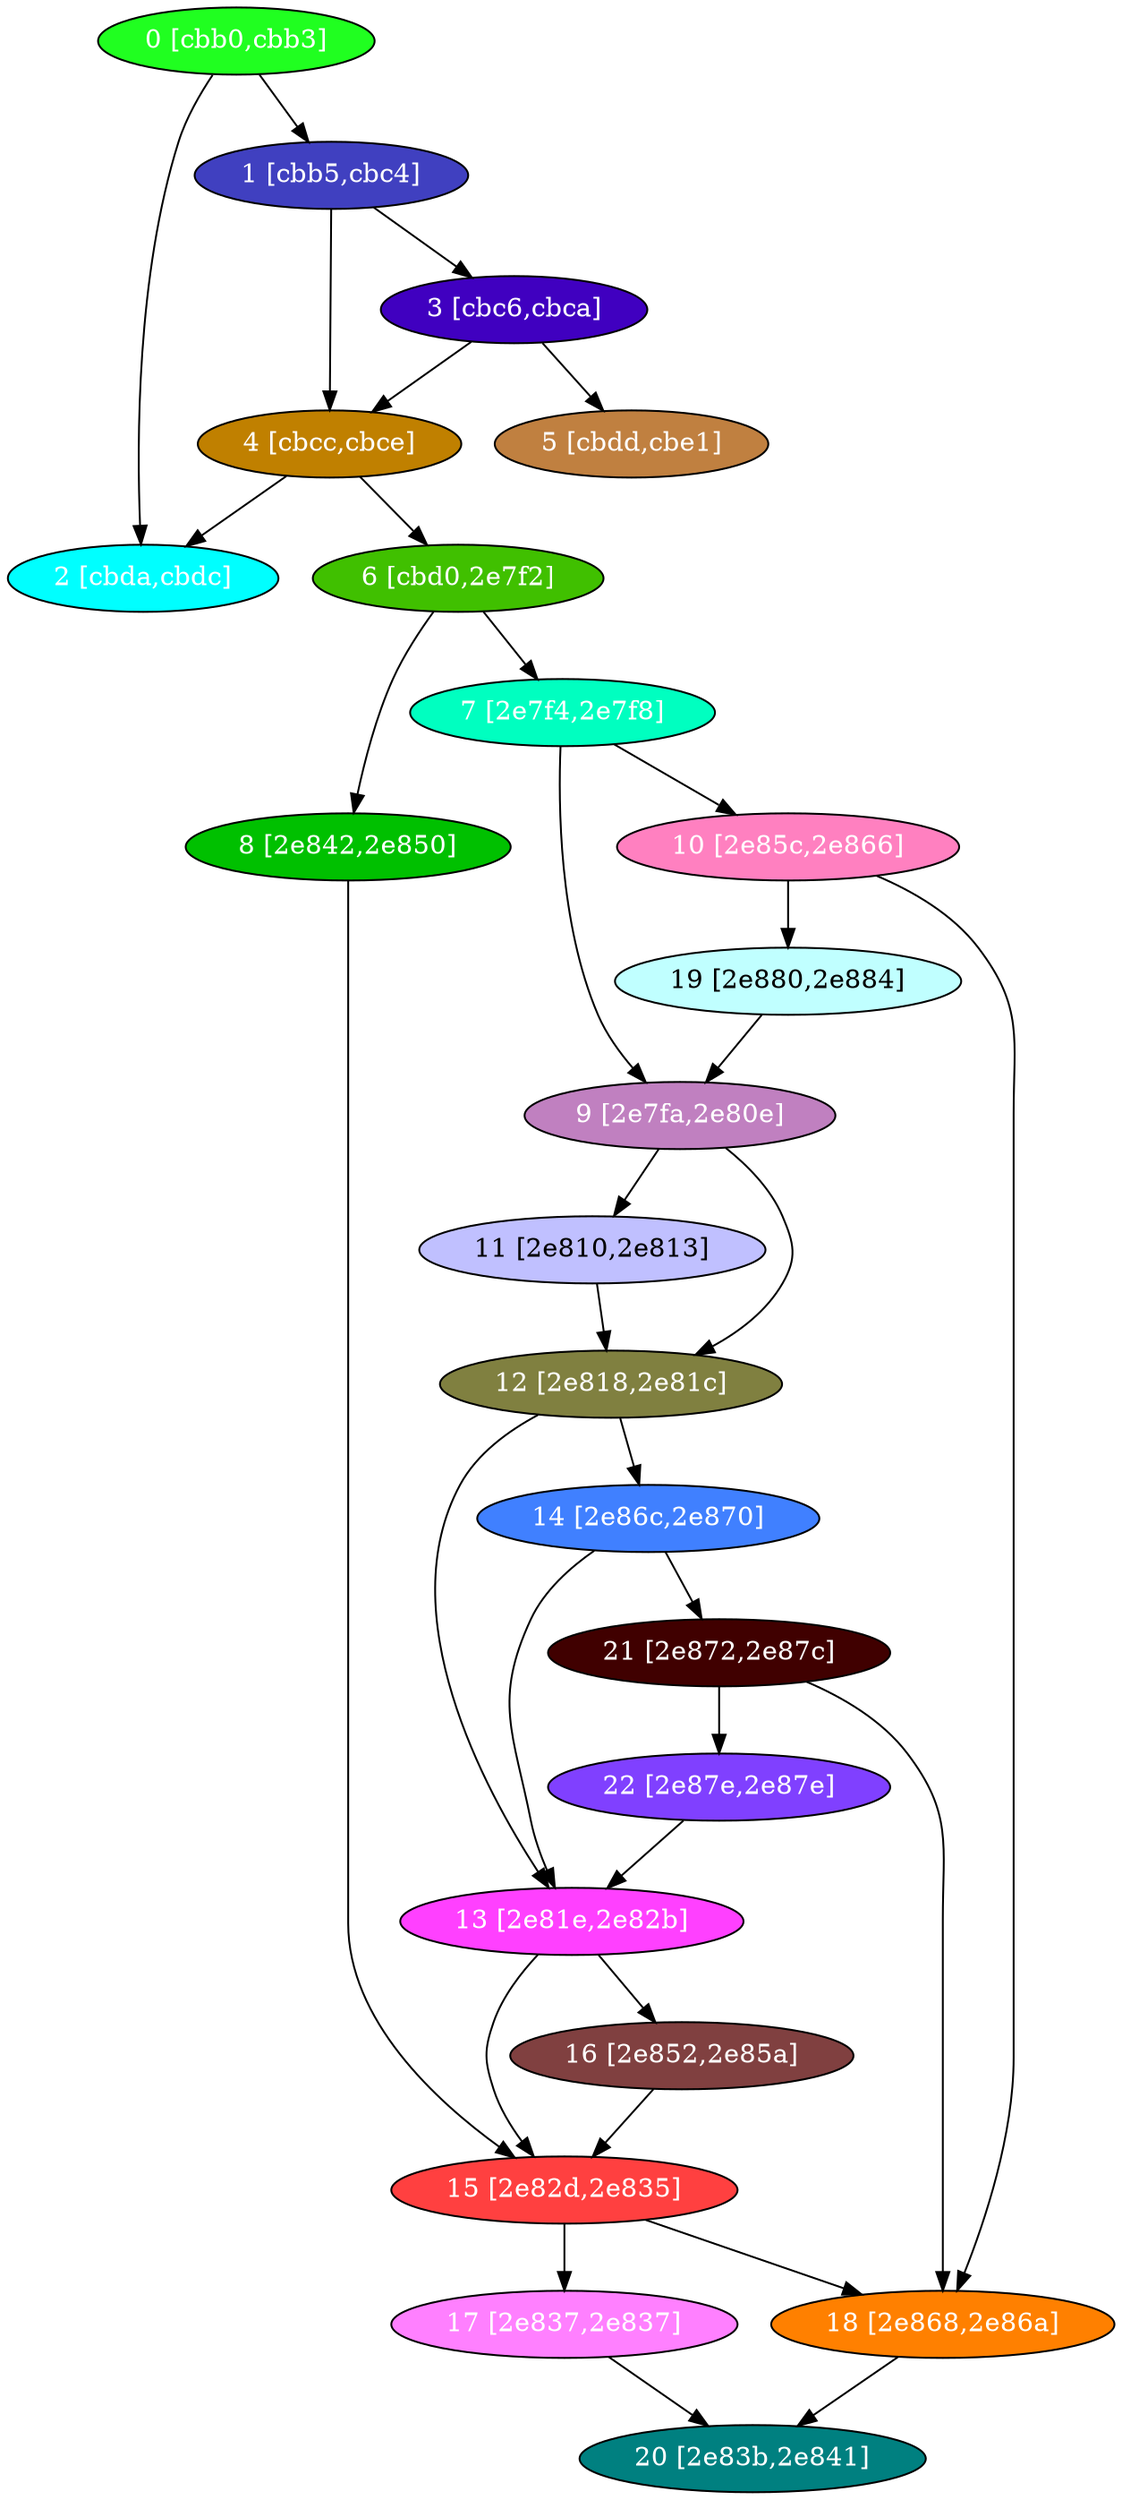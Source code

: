 diGraph libnss3{
	libnss3_0  [style=filled fillcolor="#20FF20" fontcolor="#ffffff" shape=oval label="0 [cbb0,cbb3]"]
	libnss3_1  [style=filled fillcolor="#4040C0" fontcolor="#ffffff" shape=oval label="1 [cbb5,cbc4]"]
	libnss3_2  [style=filled fillcolor="#00FFFF" fontcolor="#ffffff" shape=oval label="2 [cbda,cbdc]"]
	libnss3_3  [style=filled fillcolor="#4000C0" fontcolor="#ffffff" shape=oval label="3 [cbc6,cbca]"]
	libnss3_4  [style=filled fillcolor="#C08000" fontcolor="#ffffff" shape=oval label="4 [cbcc,cbce]"]
	libnss3_5  [style=filled fillcolor="#C08040" fontcolor="#ffffff" shape=oval label="5 [cbdd,cbe1]"]
	libnss3_6  [style=filled fillcolor="#40C000" fontcolor="#ffffff" shape=oval label="6 [cbd0,2e7f2]"]
	libnss3_7  [style=filled fillcolor="#00FFC0" fontcolor="#ffffff" shape=oval label="7 [2e7f4,2e7f8]"]
	libnss3_8  [style=filled fillcolor="#00C000" fontcolor="#ffffff" shape=oval label="8 [2e842,2e850]"]
	libnss3_9  [style=filled fillcolor="#C080C0" fontcolor="#ffffff" shape=oval label="9 [2e7fa,2e80e]"]
	libnss3_a  [style=filled fillcolor="#FF80C0" fontcolor="#ffffff" shape=oval label="10 [2e85c,2e866]"]
	libnss3_b  [style=filled fillcolor="#C0C0FF" fontcolor="#000000" shape=oval label="11 [2e810,2e813]"]
	libnss3_c  [style=filled fillcolor="#808040" fontcolor="#ffffff" shape=oval label="12 [2e818,2e81c]"]
	libnss3_d  [style=filled fillcolor="#FF40FF" fontcolor="#ffffff" shape=oval label="13 [2e81e,2e82b]"]
	libnss3_e  [style=filled fillcolor="#4080FF" fontcolor="#ffffff" shape=oval label="14 [2e86c,2e870]"]
	libnss3_f  [style=filled fillcolor="#FF4040" fontcolor="#ffffff" shape=oval label="15 [2e82d,2e835]"]
	libnss3_10  [style=filled fillcolor="#804040" fontcolor="#ffffff" shape=oval label="16 [2e852,2e85a]"]
	libnss3_11  [style=filled fillcolor="#FF80FF" fontcolor="#ffffff" shape=oval label="17 [2e837,2e837]"]
	libnss3_12  [style=filled fillcolor="#FF8000" fontcolor="#ffffff" shape=oval label="18 [2e868,2e86a]"]
	libnss3_13  [style=filled fillcolor="#C0FFFF" fontcolor="#000000" shape=oval label="19 [2e880,2e884]"]
	libnss3_14  [style=filled fillcolor="#008080" fontcolor="#ffffff" shape=oval label="20 [2e83b,2e841]"]
	libnss3_15  [style=filled fillcolor="#400000" fontcolor="#ffffff" shape=oval label="21 [2e872,2e87c]"]
	libnss3_16  [style=filled fillcolor="#8040FF" fontcolor="#ffffff" shape=oval label="22 [2e87e,2e87e]"]

	libnss3_0 -> libnss3_1
	libnss3_0 -> libnss3_2
	libnss3_1 -> libnss3_3
	libnss3_1 -> libnss3_4
	libnss3_3 -> libnss3_4
	libnss3_3 -> libnss3_5
	libnss3_4 -> libnss3_2
	libnss3_4 -> libnss3_6
	libnss3_6 -> libnss3_7
	libnss3_6 -> libnss3_8
	libnss3_7 -> libnss3_9
	libnss3_7 -> libnss3_a
	libnss3_8 -> libnss3_f
	libnss3_9 -> libnss3_b
	libnss3_9 -> libnss3_c
	libnss3_a -> libnss3_12
	libnss3_a -> libnss3_13
	libnss3_b -> libnss3_c
	libnss3_c -> libnss3_d
	libnss3_c -> libnss3_e
	libnss3_d -> libnss3_f
	libnss3_d -> libnss3_10
	libnss3_e -> libnss3_d
	libnss3_e -> libnss3_15
	libnss3_f -> libnss3_11
	libnss3_f -> libnss3_12
	libnss3_10 -> libnss3_f
	libnss3_11 -> libnss3_14
	libnss3_12 -> libnss3_14
	libnss3_13 -> libnss3_9
	libnss3_15 -> libnss3_12
	libnss3_15 -> libnss3_16
	libnss3_16 -> libnss3_d
}